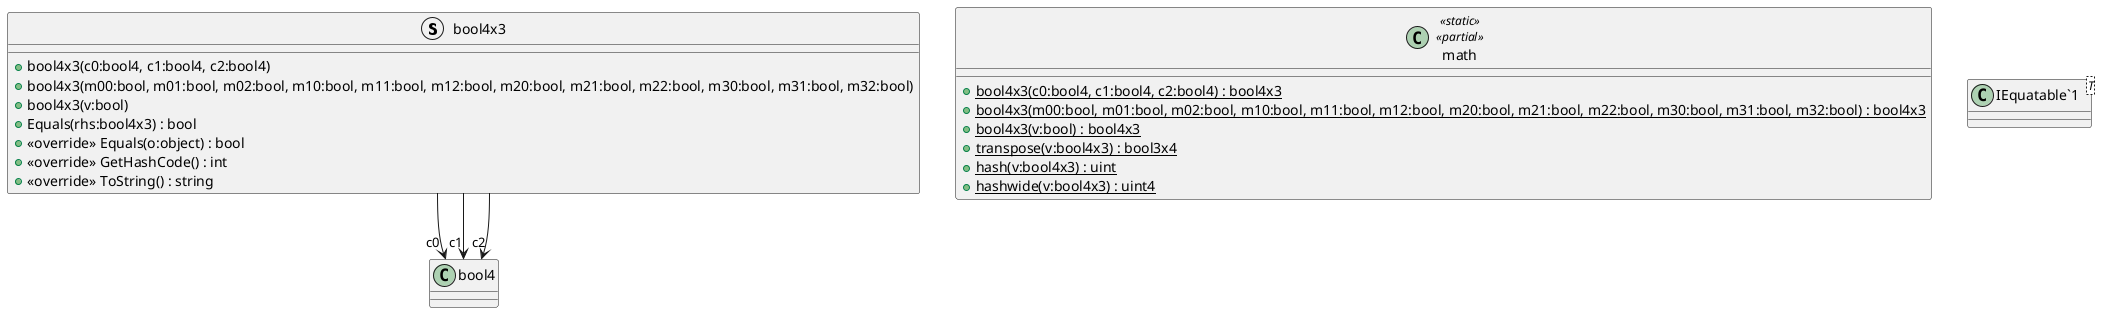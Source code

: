@startuml
struct bool4x3 {
    + bool4x3(c0:bool4, c1:bool4, c2:bool4)
    + bool4x3(m00:bool, m01:bool, m02:bool, m10:bool, m11:bool, m12:bool, m20:bool, m21:bool, m22:bool, m30:bool, m31:bool, m32:bool)
    + bool4x3(v:bool)
    + Equals(rhs:bool4x3) : bool
    + <<override>> Equals(o:object) : bool
    + <<override>> GetHashCode() : int
    + <<override>> ToString() : string
}
class math <<static>> <<partial>> {
    + {static} bool4x3(c0:bool4, c1:bool4, c2:bool4) : bool4x3
    + {static} bool4x3(m00:bool, m01:bool, m02:bool, m10:bool, m11:bool, m12:bool, m20:bool, m21:bool, m22:bool, m30:bool, m31:bool, m32:bool) : bool4x3
    + {static} bool4x3(v:bool) : bool4x3
    + {static} transpose(v:bool4x3) : bool3x4
    + {static} hash(v:bool4x3) : uint
    + {static} hashwide(v:bool4x3) : uint4
}
class "IEquatable`1"<T> {
}
bool4x3 --> "c0" bool4
bool4x3 --> "c1" bool4
bool4x3 --> "c2" bool4
@enduml
